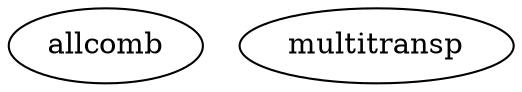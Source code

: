 /* Created by mdot for Matlab */
digraph m2html {

  allcomb [URL="allcomb.html"];
  allcomb [URL="allcomb.html"];
  multitransp [URL="multitransp.html"];
  multitransp [URL="multitransp.html"];
}